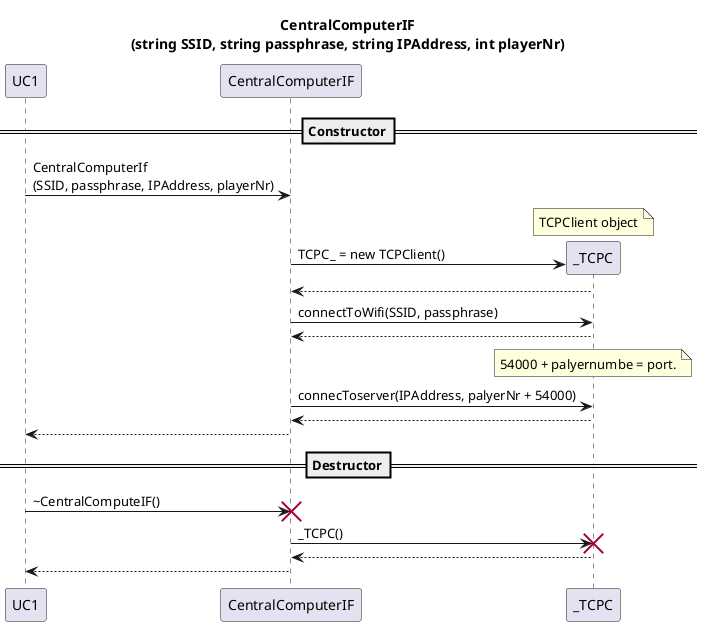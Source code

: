 @startuml
title CentralComputerIF\n(string SSID, string passphrase, string IPAddress, int playerNr)
==Constructor==
participant UC1
participant CentralComputerIF
UC1 -> CentralComputerIF : CentralComputerIf\n(SSID, passphrase, IPAddress, playerNr) 
note over _TCPC : TCPClient object
CentralComputerIF -> _TCPC ** : TCPC_ = new TCPClient()
CentralComputerIF <-- _TCPC
CentralComputerIF -> _TCPC : connectToWifi(SSID, passphrase)
CentralComputerIF <-- _TCPC
note over _TCPC : 54000 + palyernumbe = port. 
CentralComputerIF -> _TCPC : connecToserver(IPAddress, palyerNr + 54000)
CentralComputerIF <-- _TCPC
UC1 <-- CentralComputerIF
==Destructor==
UC1 -> CentralComputerIF !! : ~CentralComputeIF()
CentralComputerIF -> _TCPC !! : ~_TCPC()
CentralComputerIF <-- _TCPC
UC1 <-- CentralComputerIF
@enduml